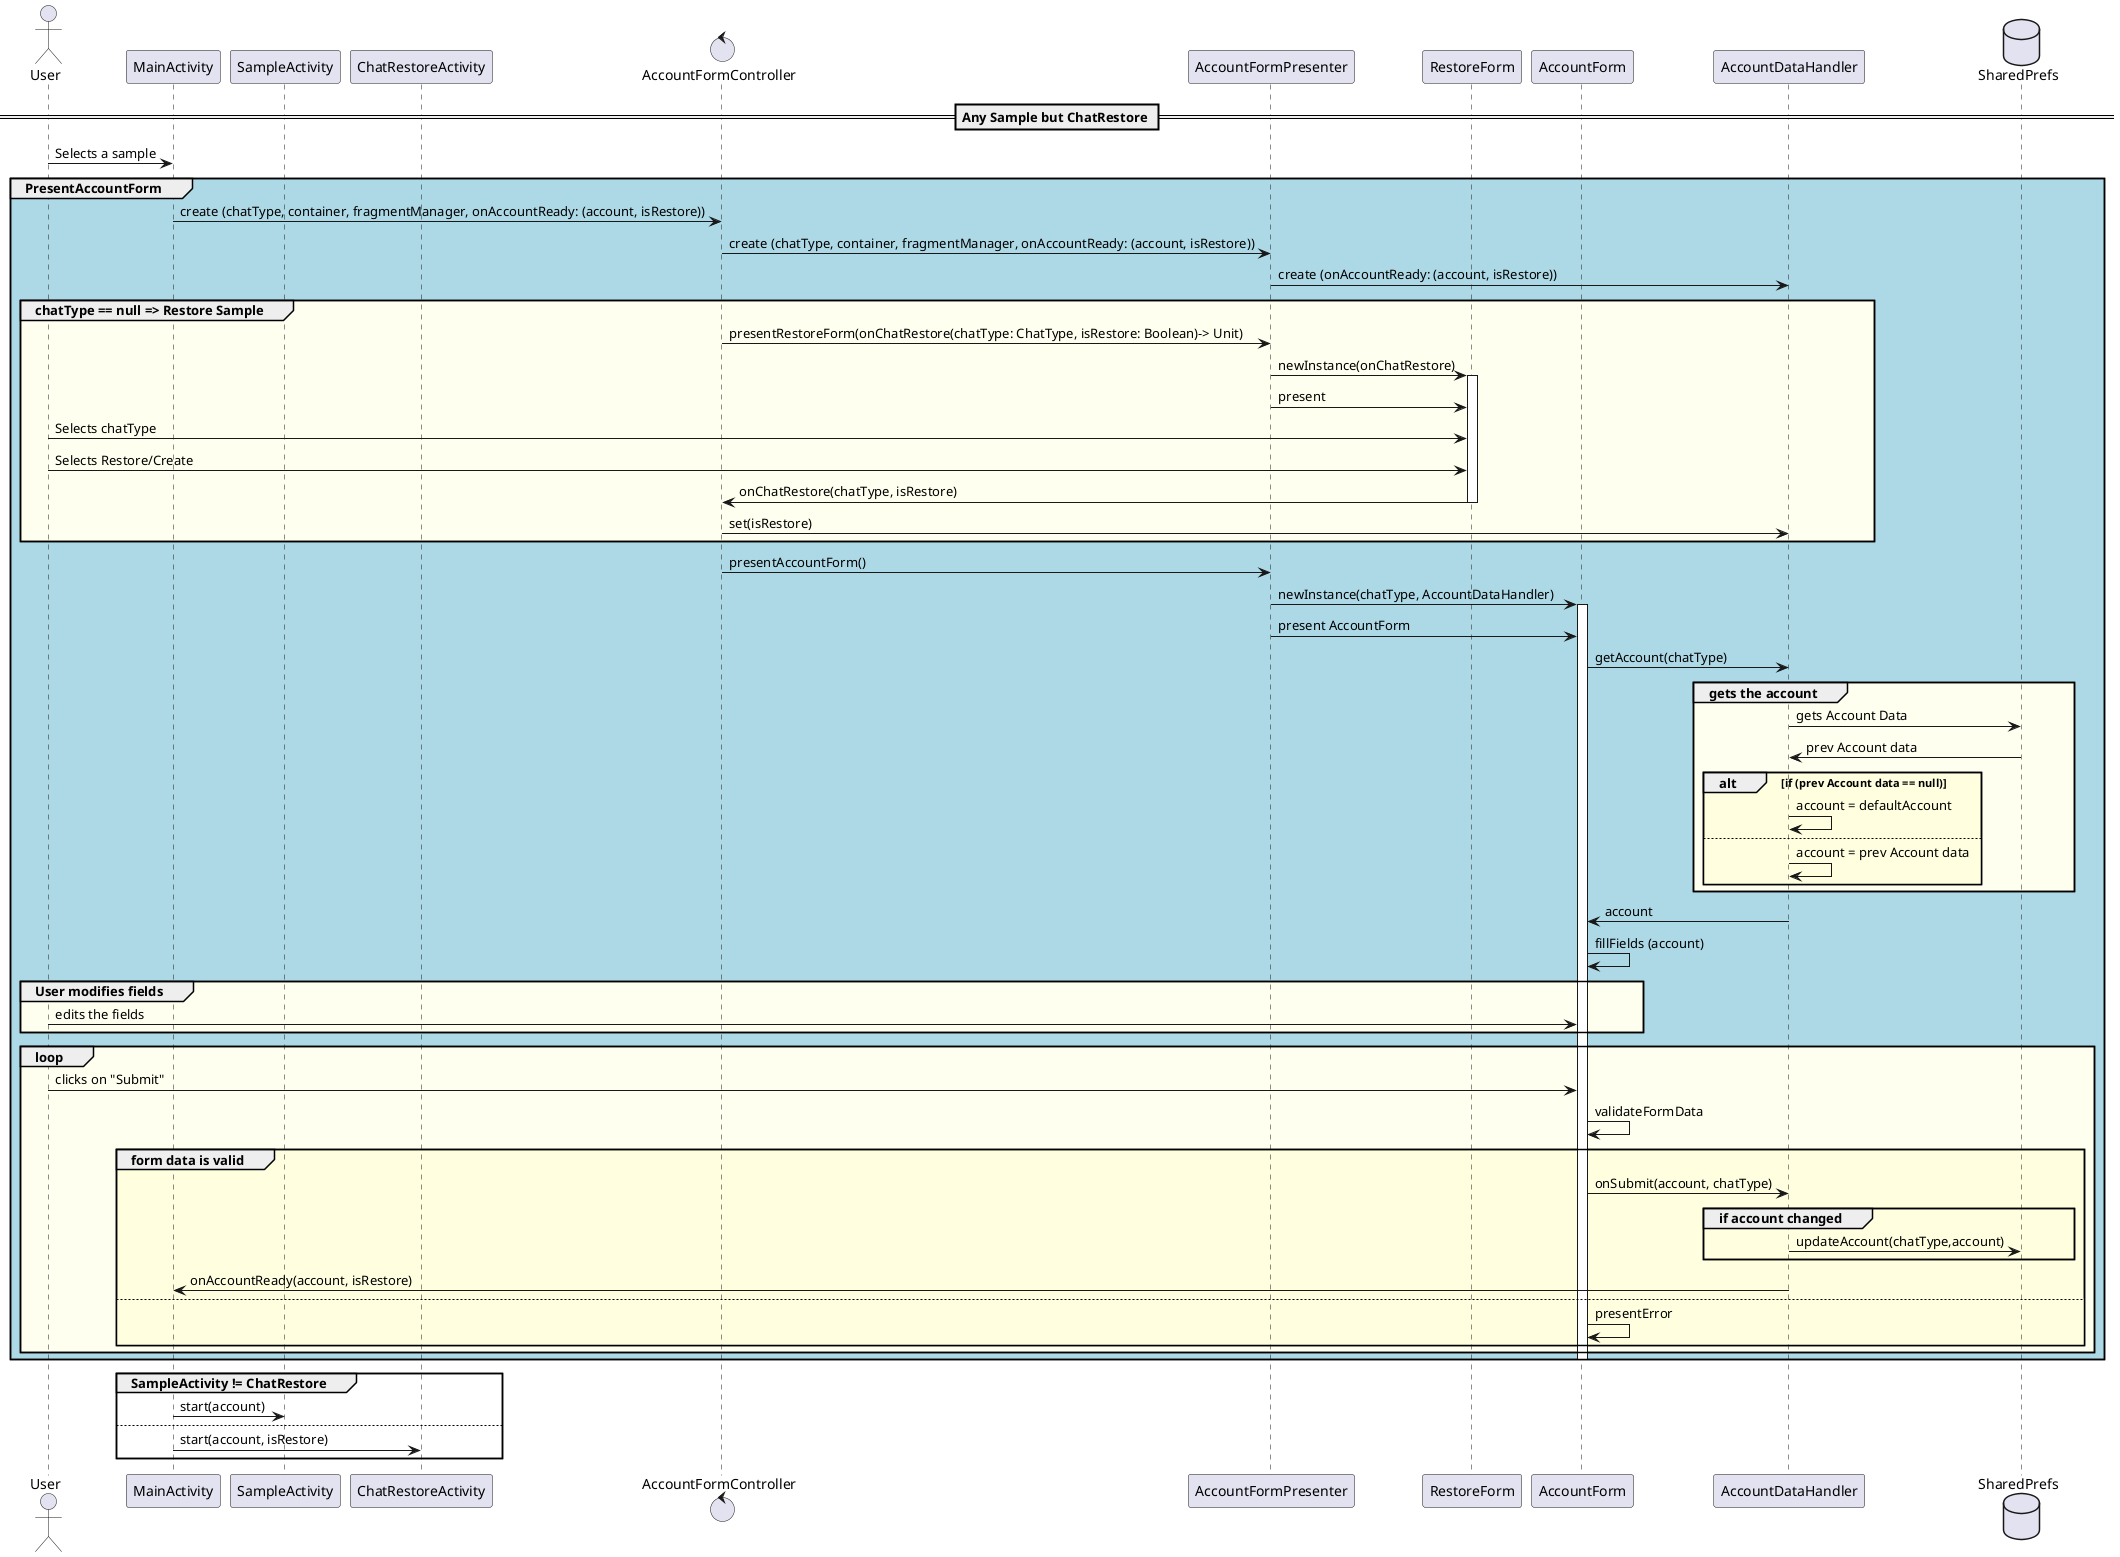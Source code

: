 @startuml

actor User
participant MainActivity
participant SampleActivity
participant ChatRestoreActivity
control AccountFormController
participant AccountFormPresenter
participant RestoreForm
participant AccountForm
participant AccountDataHandler
database SharedPrefs

== Any Sample but ChatRestore ==

User -> MainActivity: Selects a sample

group #LightBlue PresentAccountForm

        MainActivity -> AccountFormController: create (chatType, container, fragmentManager, onAccountReady: (account, isRestore))
        AccountFormController -> AccountFormPresenter: create (chatType, container, fragmentManager, onAccountReady: (account, isRestore))
        AccountFormPresenter -> AccountDataHandler: create (onAccountReady: (account, isRestore))

        group #Ivory chatType == null **=> Restore Sample**
            AccountFormController -> AccountFormPresenter: presentRestoreForm(onChatRestore(chatType: ChatType, isRestore: Boolean)-> Unit)
            AccountFormPresenter -> RestoreForm: newInstance(onChatRestore)
            activate RestoreForm
            AccountFormPresenter -> RestoreForm: present
            User -> RestoreForm: Selects chatType
            User -> RestoreForm: Selects Restore/Create
            RestoreForm -> AccountFormController: onChatRestore(chatType, isRestore)
            deactivate RestoreForm
            AccountFormController -> AccountDataHandler: set(isRestore)
        end

        AccountFormController -> AccountFormPresenter: presentAccountForm()
        AccountFormPresenter -> AccountForm: newInstance(chatType, AccountDataHandler)
        activate AccountForm
        AccountFormPresenter ->  AccountForm: present AccountForm

        AccountForm -> AccountDataHandler: getAccount(chatType)

        group #Ivory gets the account
            AccountDataHandler -> SharedPrefs: gets Account Data
            SharedPrefs -> AccountDataHandler: prev Account data

            alt #LightYellow if (prev Account data == null)
                AccountDataHandler -> AccountDataHandler: account = defaultAccount
            else
                AccountDataHandler -> AccountDataHandler: account = prev Account data
            end
        end

        AccountDataHandler -> AccountForm: account
        AccountForm -> AccountForm: fillFields (account)

        group #Ivory User modifies fields
            User -> AccountForm: edits the fields
        end

        loop #Ivory
            User -> AccountForm: clicks on "Submit"

            AccountForm -> AccountForm: validateFormData

            group #lightYellow form data is valid
                AccountForm -> AccountDataHandler: onSubmit(account, chatType)

                group if account changed
                    AccountDataHandler -> SharedPrefs: updateAccount(chatType,account)
                end

                AccountDataHandler -> MainActivity: onAccountReady(account, isRestore)
            else
                AccountForm -> AccountForm: presentError
            end
        end
       deactivate AccountForm
    end

group SampleActivity != ChatRestore
    MainActivity -> SampleActivity: start(account)
else
    MainActivity -> ChatRestoreActivity: start(account, isRestore)
end

@enduml